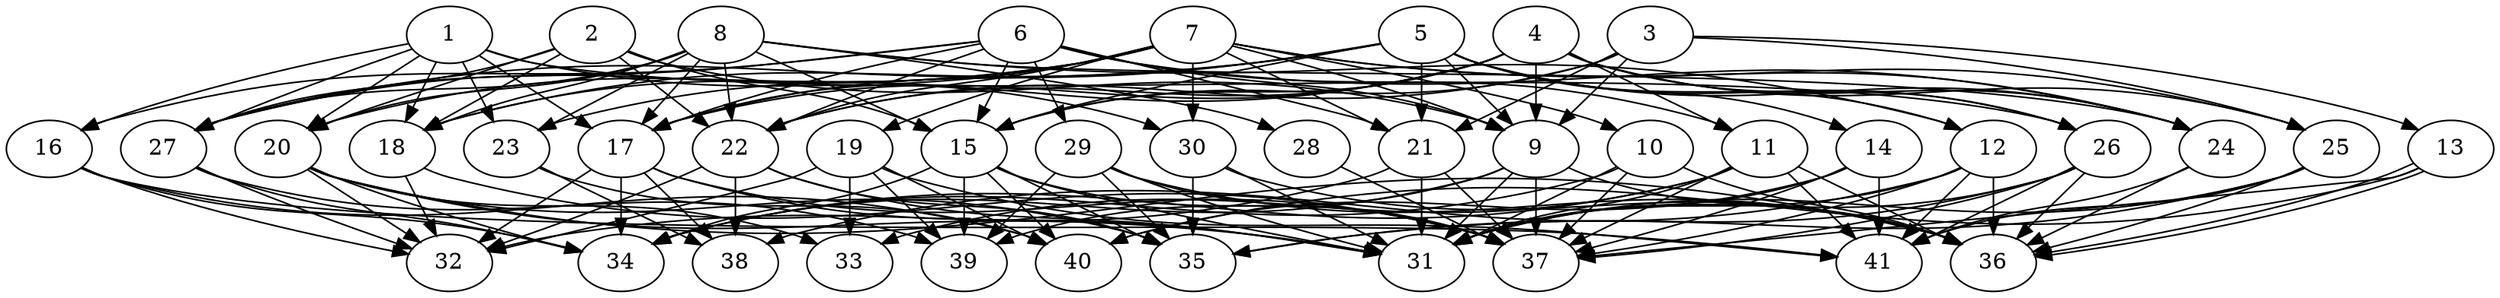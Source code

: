 // DAG (tier=3-complex, mode=compute, n=41, ccr=0.460, fat=0.805, density=0.789, regular=0.294, jump=0.297, mindata=1048576, maxdata=16777216)
// DAG automatically generated by daggen at Sun Aug 24 16:33:34 2025
// /home/ermia/Project/Environments/daggen/bin/daggen --dot --ccr 0.460 --fat 0.805 --regular 0.294 --density 0.789 --jump 0.297 --mindata 1048576 --maxdata 16777216 -n 41 
digraph G {
  1 [size="899876130009872128", alpha="0.13", expect_size="449938065004936064"]
  1 -> 16 [size ="1439569018880000"]
  1 -> 17 [size ="1439569018880000"]
  1 -> 18 [size ="1439569018880000"]
  1 -> 20 [size ="1439569018880000"]
  1 -> 23 [size ="1439569018880000"]
  1 -> 26 [size ="1439569018880000"]
  1 -> 27 [size ="1439569018880000"]
  1 -> 30 [size ="1439569018880000"]
  2 [size="250268997236746", alpha="0.18", expect_size="125134498618373"]
  2 -> 9 [size ="10021442158592"]
  2 -> 15 [size ="10021442158592"]
  2 -> 18 [size ="10021442158592"]
  2 -> 20 [size ="10021442158592"]
  2 -> 22 [size ="10021442158592"]
  2 -> 27 [size ="10021442158592"]
  3 [size="3894150799513675104256", alpha="0.19", expect_size="1947075399756837552128"]
  3 -> 9 [size ="1980151856365568"]
  3 -> 13 [size ="1980151856365568"]
  3 -> 15 [size ="1980151856365568"]
  3 -> 21 [size ="1980151856365568"]
  3 -> 22 [size ="1980151856365568"]
  3 -> 25 [size ="1980151856365568"]
  4 [size="247453623881232809984", alpha="0.05", expect_size="123726811940616404992"]
  4 -> 9 [size ="315320736677888"]
  4 -> 11 [size ="315320736677888"]
  4 -> 15 [size ="315320736677888"]
  4 -> 17 [size ="315320736677888"]
  4 -> 22 [size ="315320736677888"]
  4 -> 23 [size ="315320736677888"]
  4 -> 24 [size ="315320736677888"]
  4 -> 25 [size ="315320736677888"]
  4 -> 26 [size ="315320736677888"]
  5 [size="927532926018399488", alpha="0.14", expect_size="463766463009199744"]
  5 -> 9 [size ="710938185433088"]
  5 -> 12 [size ="710938185433088"]
  5 -> 14 [size ="710938185433088"]
  5 -> 15 [size ="710938185433088"]
  5 -> 17 [size ="710938185433088"]
  5 -> 18 [size ="710938185433088"]
  5 -> 21 [size ="710938185433088"]
  5 -> 24 [size ="710938185433088"]
  5 -> 26 [size ="710938185433088"]
  5 -> 27 [size ="710938185433088"]
  6 [size="2463963423143100416000", alpha="0.14", expect_size="1231981711571550208000"]
  6 -> 9 [size ="1459417304268800"]
  6 -> 11 [size ="1459417304268800"]
  6 -> 15 [size ="1459417304268800"]
  6 -> 16 [size ="1459417304268800"]
  6 -> 17 [size ="1459417304268800"]
  6 -> 21 [size ="1459417304268800"]
  6 -> 22 [size ="1459417304268800"]
  6 -> 24 [size ="1459417304268800"]
  6 -> 27 [size ="1459417304268800"]
  6 -> 29 [size ="1459417304268800"]
  7 [size="13633477727578858", alpha="0.09", expect_size="6816738863789429"]
  7 -> 9 [size ="1413533807935488"]
  7 -> 10 [size ="1413533807935488"]
  7 -> 17 [size ="1413533807935488"]
  7 -> 18 [size ="1413533807935488"]
  7 -> 19 [size ="1413533807935488"]
  7 -> 20 [size ="1413533807935488"]
  7 -> 21 [size ="1413533807935488"]
  7 -> 22 [size ="1413533807935488"]
  7 -> 24 [size ="1413533807935488"]
  7 -> 25 [size ="1413533807935488"]
  7 -> 27 [size ="1413533807935488"]
  7 -> 30 [size ="1413533807935488"]
  8 [size="39971378589603987456", alpha="0.19", expect_size="19985689294801993728"]
  8 -> 12 [size ="93523927891968"]
  8 -> 15 [size ="93523927891968"]
  8 -> 17 [size ="93523927891968"]
  8 -> 18 [size ="93523927891968"]
  8 -> 20 [size ="93523927891968"]
  8 -> 22 [size ="93523927891968"]
  8 -> 23 [size ="93523927891968"]
  8 -> 24 [size ="93523927891968"]
  8 -> 27 [size ="93523927891968"]
  8 -> 28 [size ="93523927891968"]
  9 [size="48123794277128536", alpha="0.16", expect_size="24061897138564268"]
  9 -> 31 [size ="1407877067571200"]
  9 -> 34 [size ="1407877067571200"]
  9 -> 36 [size ="1407877067571200"]
  9 -> 37 [size ="1407877067571200"]
  9 -> 39 [size ="1407877067571200"]
  10 [size="32780425756739176", alpha="0.14", expect_size="16390212878369588"]
  10 -> 31 [size ="1387304635596800"]
  10 -> 34 [size ="1387304635596800"]
  10 -> 36 [size ="1387304635596800"]
  10 -> 37 [size ="1387304635596800"]
  11 [size="58861575494426008", alpha="0.03", expect_size="29430787747213004"]
  11 -> 31 [size ="1611913339338752"]
  11 -> 33 [size ="1611913339338752"]
  11 -> 34 [size ="1611913339338752"]
  11 -> 36 [size ="1611913339338752"]
  11 -> 37 [size ="1611913339338752"]
  11 -> 41 [size ="1611913339338752"]
  12 [size="263071484874806", alpha="0.11", expect_size="131535742437403"]
  12 -> 31 [size ="23394988851200"]
  12 -> 36 [size ="23394988851200"]
  12 -> 37 [size ="23394988851200"]
  12 -> 38 [size ="23394988851200"]
  12 -> 41 [size ="23394988851200"]
  13 [size="779540464912029056", alpha="0.04", expect_size="389770232456014528"]
  13 -> 36 [size ="464589330317312"]
  13 -> 36 [size ="464589330317312"]
  13 -> 37 [size ="464589330317312"]
  13 -> 40 [size ="464589330317312"]
  14 [size="1567881986784100352000", alpha="0.09", expect_size="783940993392050176000"]
  14 -> 31 [size ="1079689556787200"]
  14 -> 37 [size ="1079689556787200"]
  14 -> 40 [size ="1079689556787200"]
  14 -> 41 [size ="1079689556787200"]
  15 [size="701954455585828110336", alpha="0.13", expect_size="350977227792914055168"]
  15 -> 31 [size ="631872241532928"]
  15 -> 34 [size ="631872241532928"]
  15 -> 35 [size ="631872241532928"]
  15 -> 37 [size ="631872241532928"]
  15 -> 39 [size ="631872241532928"]
  15 -> 40 [size ="631872241532928"]
  16 [size="23642109495037460", alpha="0.08", expect_size="11821054747518730"]
  16 -> 32 [size ="1010413076480000"]
  16 -> 34 [size ="1010413076480000"]
  16 -> 40 [size ="1010413076480000"]
  16 -> 41 [size ="1010413076480000"]
  17 [size="2061121548078597275648", alpha="0.10", expect_size="1030560774039298637824"]
  17 -> 31 [size ="1295663992143872"]
  17 -> 32 [size ="1295663992143872"]
  17 -> 34 [size ="1295663992143872"]
  17 -> 37 [size ="1295663992143872"]
  17 -> 38 [size ="1295663992143872"]
  18 [size="1392352310518932224", alpha="0.06", expect_size="696176155259466112"]
  18 -> 32 [size ="516005499502592"]
  18 -> 37 [size ="516005499502592"]
  19 [size="26114241903630336", alpha="0.09", expect_size="13057120951815168"]
  19 -> 32 [size ="462344639479808"]
  19 -> 33 [size ="462344639479808"]
  19 -> 39 [size ="462344639479808"]
  19 -> 40 [size ="462344639479808"]
  19 -> 41 [size ="462344639479808"]
  20 [size="3778967604628390150144", alpha="0.07", expect_size="1889483802314195075072"]
  20 -> 31 [size ="1940910157856768"]
  20 -> 32 [size ="1940910157856768"]
  20 -> 33 [size ="1940910157856768"]
  20 -> 34 [size ="1940910157856768"]
  20 -> 35 [size ="1940910157856768"]
  20 -> 36 [size ="1940910157856768"]
  21 [size="407259279815333312", alpha="0.01", expect_size="203629639907666656"]
  21 -> 31 [size ="372417025277952"]
  21 -> 32 [size ="372417025277952"]
  21 -> 37 [size ="372417025277952"]
  22 [size="2085149667166027776", alpha="0.05", expect_size="1042574833583013888"]
  22 -> 31 [size ="1340032489095168"]
  22 -> 32 [size ="1340032489095168"]
  22 -> 35 [size ="1340032489095168"]
  22 -> 38 [size ="1340032489095168"]
  23 [size="419250660589013303296", alpha="0.01", expect_size="209625330294506651648"]
  23 -> 38 [size ="448131862888448"]
  23 -> 40 [size ="448131862888448"]
  24 [size="1481219643513484869632", alpha="0.08", expect_size="740609821756742434816"]
  24 -> 36 [size ="1039528248737792"]
  24 -> 41 [size ="1039528248737792"]
  25 [size="47899303508545848", alpha="0.02", expect_size="23949651754272924"]
  25 -> 31 [size ="1029839205171200"]
  25 -> 35 [size ="1029839205171200"]
  25 -> 36 [size ="1029839205171200"]
  25 -> 41 [size ="1029839205171200"]
  26 [size="13303172777882962", alpha="0.00", expect_size="6651586388941481"]
  26 -> 31 [size ="866942135042048"]
  26 -> 35 [size ="866942135042048"]
  26 -> 36 [size ="866942135042048"]
  26 -> 37 [size ="866942135042048"]
  26 -> 41 [size ="866942135042048"]
  27 [size="5832811040724989952", alpha="0.18", expect_size="2916405520362494976"]
  27 -> 32 [size ="2238625001504768"]
  27 -> 34 [size ="2238625001504768"]
  27 -> 39 [size ="2238625001504768"]
  28 [size="1628345499726701920256", alpha="0.01", expect_size="814172749863350960128"]
  28 -> 37 [size ="1107272105197568"]
  29 [size="2459482811864325292032", alpha="0.11", expect_size="1229741405932162646016"]
  29 -> 31 [size ="1457647509307392"]
  29 -> 35 [size ="1457647509307392"]
  29 -> 36 [size ="1457647509307392"]
  29 -> 37 [size ="1457647509307392"]
  29 -> 39 [size ="1457647509307392"]
  30 [size="8460148151344667", alpha="0.13", expect_size="4230074075672333"]
  30 -> 31 [size ="209799094468608"]
  30 -> 35 [size ="209799094468608"]
  30 -> 36 [size ="209799094468608"]
  31 [size="4753563449221002240", alpha="0.12", expect_size="2376781724610501120"]
  32 [size="70591651537217388544", alpha="0.17", expect_size="35295825768608694272"]
  33 [size="110184243774772128", alpha="0.10", expect_size="55092121887386064"]
  34 [size="891975826229716", alpha="0.01", expect_size="445987913114858"]
  35 [size="263264562912976512", alpha="0.17", expect_size="131632281456488256"]
  36 [size="583051254738214784", alpha="0.05", expect_size="291525627369107392"]
  37 [size="7446495802878328832", alpha="0.06", expect_size="3723247901439164416"]
  38 [size="909596333448439529472", alpha="0.10", expect_size="454798166724219764736"]
  39 [size="14492155374145140", alpha="0.10", expect_size="7246077687072570"]
  40 [size="3701249067691943133184", alpha="0.16", expect_size="1850624533845971566592"]
  41 [size="1111222644798933", alpha="0.03", expect_size="555611322399466"]
}
